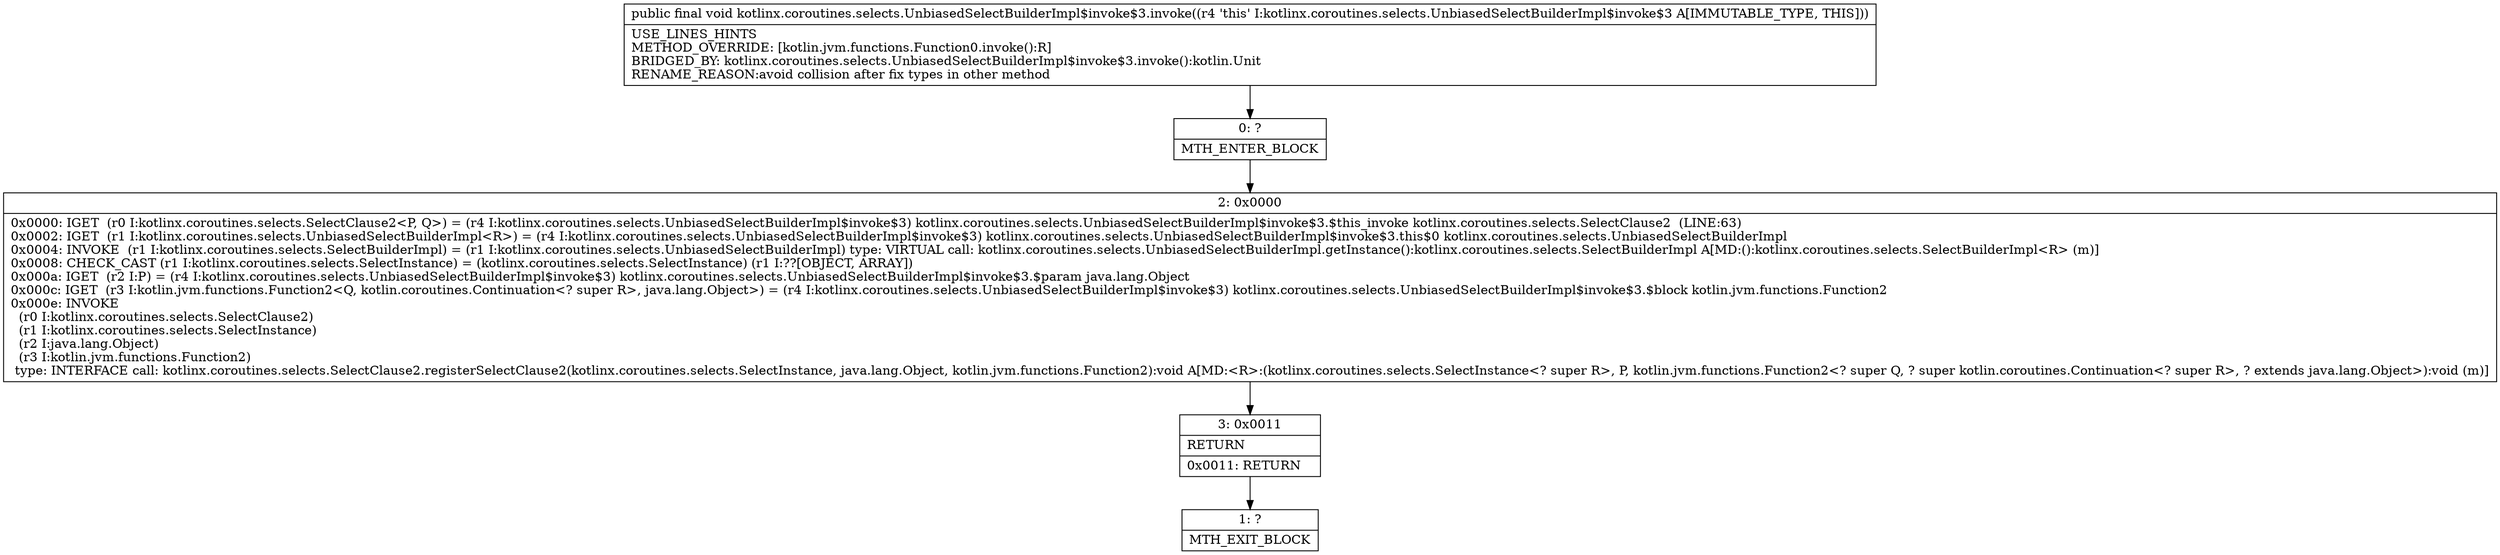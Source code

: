 digraph "CFG forkotlinx.coroutines.selects.UnbiasedSelectBuilderImpl$invoke$3.invoke()V" {
Node_0 [shape=record,label="{0\:\ ?|MTH_ENTER_BLOCK\l}"];
Node_2 [shape=record,label="{2\:\ 0x0000|0x0000: IGET  (r0 I:kotlinx.coroutines.selects.SelectClause2\<P, Q\>) = (r4 I:kotlinx.coroutines.selects.UnbiasedSelectBuilderImpl$invoke$3) kotlinx.coroutines.selects.UnbiasedSelectBuilderImpl$invoke$3.$this_invoke kotlinx.coroutines.selects.SelectClause2  (LINE:63)\l0x0002: IGET  (r1 I:kotlinx.coroutines.selects.UnbiasedSelectBuilderImpl\<R\>) = (r4 I:kotlinx.coroutines.selects.UnbiasedSelectBuilderImpl$invoke$3) kotlinx.coroutines.selects.UnbiasedSelectBuilderImpl$invoke$3.this$0 kotlinx.coroutines.selects.UnbiasedSelectBuilderImpl \l0x0004: INVOKE  (r1 I:kotlinx.coroutines.selects.SelectBuilderImpl) = (r1 I:kotlinx.coroutines.selects.UnbiasedSelectBuilderImpl) type: VIRTUAL call: kotlinx.coroutines.selects.UnbiasedSelectBuilderImpl.getInstance():kotlinx.coroutines.selects.SelectBuilderImpl A[MD:():kotlinx.coroutines.selects.SelectBuilderImpl\<R\> (m)]\l0x0008: CHECK_CAST (r1 I:kotlinx.coroutines.selects.SelectInstance) = (kotlinx.coroutines.selects.SelectInstance) (r1 I:??[OBJECT, ARRAY]) \l0x000a: IGET  (r2 I:P) = (r4 I:kotlinx.coroutines.selects.UnbiasedSelectBuilderImpl$invoke$3) kotlinx.coroutines.selects.UnbiasedSelectBuilderImpl$invoke$3.$param java.lang.Object \l0x000c: IGET  (r3 I:kotlin.jvm.functions.Function2\<Q, kotlin.coroutines.Continuation\<? super R\>, java.lang.Object\>) = (r4 I:kotlinx.coroutines.selects.UnbiasedSelectBuilderImpl$invoke$3) kotlinx.coroutines.selects.UnbiasedSelectBuilderImpl$invoke$3.$block kotlin.jvm.functions.Function2 \l0x000e: INVOKE  \l  (r0 I:kotlinx.coroutines.selects.SelectClause2)\l  (r1 I:kotlinx.coroutines.selects.SelectInstance)\l  (r2 I:java.lang.Object)\l  (r3 I:kotlin.jvm.functions.Function2)\l type: INTERFACE call: kotlinx.coroutines.selects.SelectClause2.registerSelectClause2(kotlinx.coroutines.selects.SelectInstance, java.lang.Object, kotlin.jvm.functions.Function2):void A[MD:\<R\>:(kotlinx.coroutines.selects.SelectInstance\<? super R\>, P, kotlin.jvm.functions.Function2\<? super Q, ? super kotlin.coroutines.Continuation\<? super R\>, ? extends java.lang.Object\>):void (m)]\l}"];
Node_3 [shape=record,label="{3\:\ 0x0011|RETURN\l|0x0011: RETURN   \l}"];
Node_1 [shape=record,label="{1\:\ ?|MTH_EXIT_BLOCK\l}"];
MethodNode[shape=record,label="{public final void kotlinx.coroutines.selects.UnbiasedSelectBuilderImpl$invoke$3.invoke((r4 'this' I:kotlinx.coroutines.selects.UnbiasedSelectBuilderImpl$invoke$3 A[IMMUTABLE_TYPE, THIS]))  | USE_LINES_HINTS\lMETHOD_OVERRIDE: [kotlin.jvm.functions.Function0.invoke():R]\lBRIDGED_BY: kotlinx.coroutines.selects.UnbiasedSelectBuilderImpl$invoke$3.invoke():kotlin.Unit\lRENAME_REASON:avoid collision after fix types in other method\l}"];
MethodNode -> Node_0;Node_0 -> Node_2;
Node_2 -> Node_3;
Node_3 -> Node_1;
}

